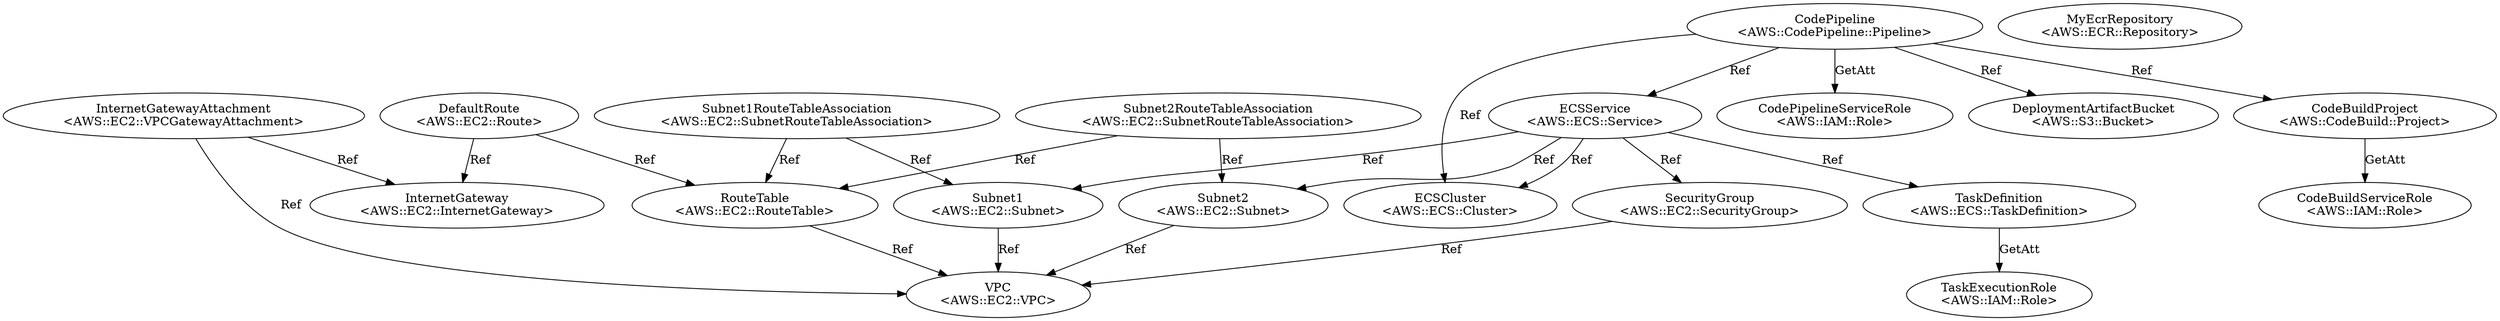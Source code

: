 digraph "template" {
VPC [label="VPC\n<AWS::EC2::VPC>"];
InternetGateway [label="InternetGateway\n<AWS::EC2::InternetGateway>"];
InternetGatewayAttachment [label="InternetGatewayAttachment\n<AWS::EC2::VPCGatewayAttachment>"];
Subnet1 [label="Subnet1\n<AWS::EC2::Subnet>"];
Subnet2 [label="Subnet2\n<AWS::EC2::Subnet>"];
RouteTable [label="RouteTable\n<AWS::EC2::RouteTable>"];
DefaultRoute [label="DefaultRoute\n<AWS::EC2::Route>"];
Subnet1RouteTableAssociation [label="Subnet1RouteTableAssociation\n<AWS::EC2::SubnetRouteTableAssociation>"];
Subnet2RouteTableAssociation [label="Subnet2RouteTableAssociation\n<AWS::EC2::SubnetRouteTableAssociation>"];
SecurityGroup [label="SecurityGroup\n<AWS::EC2::SecurityGroup>"];
MyEcrRepository [label="MyEcrRepository\n<AWS::ECR::Repository>"];
TaskExecutionRole [label="TaskExecutionRole\n<AWS::IAM::Role>"];
ECSCluster [label="ECSCluster\n<AWS::ECS::Cluster>"];
ECSService [label="ECSService\n<AWS::ECS::Service>"];
TaskDefinition [label="TaskDefinition\n<AWS::ECS::TaskDefinition>"];
CodeBuildServiceRole [label="CodeBuildServiceRole\n<AWS::IAM::Role>"];
CodePipelineServiceRole [label="CodePipelineServiceRole\n<AWS::IAM::Role>"];
DeploymentArtifactBucket [label="DeploymentArtifactBucket\n<AWS::S3::Bucket>"];
CodeBuildProject [label="CodeBuildProject\n<AWS::CodeBuild::Project>"];
CodePipeline [label="CodePipeline\n<AWS::CodePipeline::Pipeline>"];
InternetGatewayAttachment -> InternetGateway  [key=0, label=Ref];
InternetGatewayAttachment -> VPC  [key=0, label=Ref];
Subnet1 -> VPC  [key=0, label=Ref];
Subnet2 -> VPC  [key=0, label=Ref];
RouteTable -> VPC  [key=0, label=Ref];
DefaultRoute -> RouteTable  [key=0, label=Ref];
DefaultRoute -> InternetGateway  [key=0, label=Ref];
Subnet1RouteTableAssociation -> RouteTable  [key=0, label=Ref];
Subnet1RouteTableAssociation -> Subnet1  [key=0, label=Ref];
Subnet2RouteTableAssociation -> RouteTable  [key=0, label=Ref];
Subnet2RouteTableAssociation -> Subnet2  [key=0, label=Ref];
SecurityGroup -> VPC  [key=0, label=Ref];
ECSService -> ECSCluster  [key=0, label=Ref];
ECSService -> TaskDefinition  [key=0, label=Ref];
ECSService -> SecurityGroup  [key=0, label=Ref];
ECSService -> Subnet1  [key=0, label=Ref];
ECSService -> Subnet2  [key=0, label=Ref];
TaskDefinition -> TaskExecutionRole  [key=0, label=GetAtt];
CodeBuildProject -> CodeBuildServiceRole  [key=0, label=GetAtt];
CodePipeline -> CodeBuildProject  [key=0, label=Ref];
CodePipeline -> ECSCluster  [key=0, label=Ref];
CodePipeline -> ECSService  [key=0, label=Ref];
CodePipeline -> DeploymentArtifactBucket  [key=0, label=Ref];
CodePipeline -> CodePipelineServiceRole  [key=0, label=GetAtt];
}
